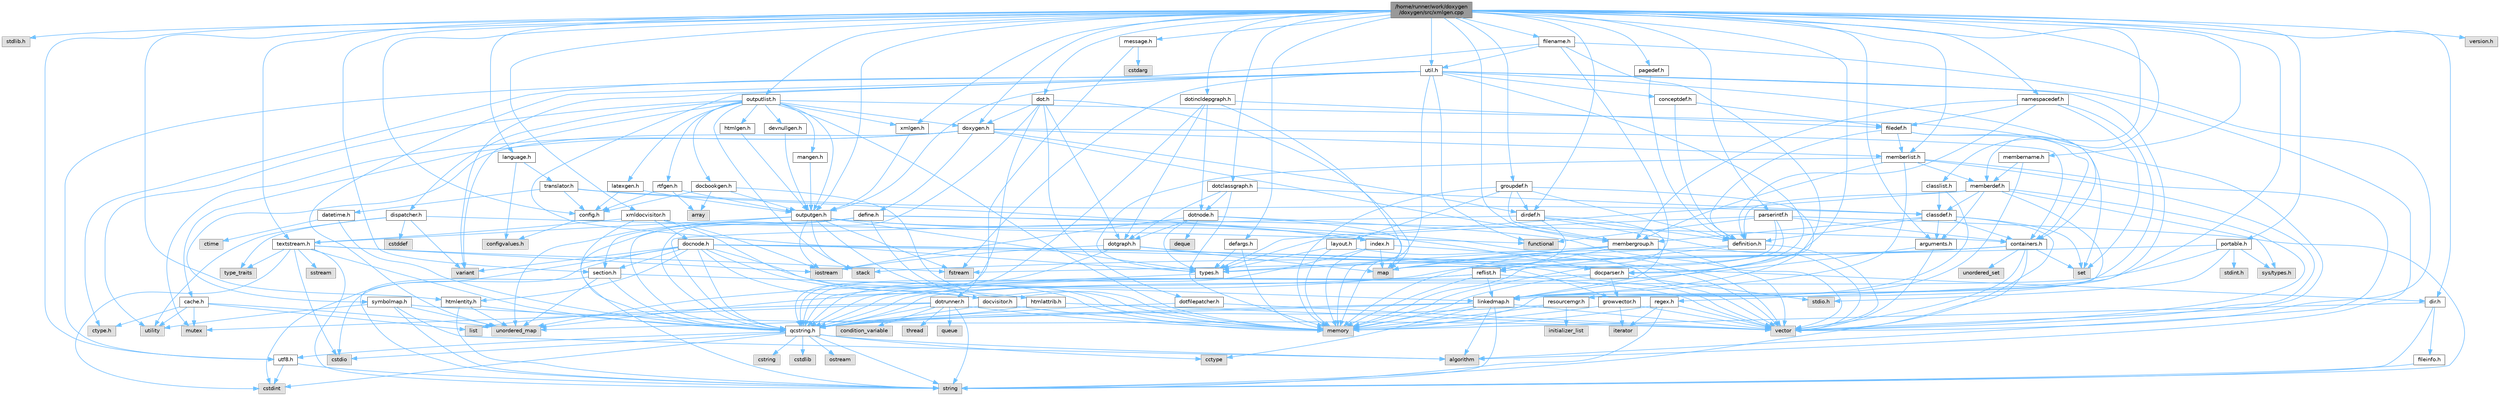 digraph "/home/runner/work/doxygen/doxygen/src/xmlgen.cpp"
{
 // INTERACTIVE_SVG=YES
 // LATEX_PDF_SIZE
  bgcolor="transparent";
  edge [fontname=Helvetica,fontsize=10,labelfontname=Helvetica,labelfontsize=10];
  node [fontname=Helvetica,fontsize=10,shape=box,height=0.2,width=0.4];
  Node1 [id="Node000001",label="/home/runner/work/doxygen\l/doxygen/src/xmlgen.cpp",height=0.2,width=0.4,color="gray40", fillcolor="grey60", style="filled", fontcolor="black",tooltip=" "];
  Node1 -> Node2 [id="edge1_Node000001_Node000002",color="steelblue1",style="solid",tooltip=" "];
  Node2 [id="Node000002",label="stdlib.h",height=0.2,width=0.4,color="grey60", fillcolor="#E0E0E0", style="filled",tooltip=" "];
  Node1 -> Node3 [id="edge2_Node000001_Node000003",color="steelblue1",style="solid",tooltip=" "];
  Node3 [id="Node000003",label="textstream.h",height=0.2,width=0.4,color="grey40", fillcolor="white", style="filled",URL="$d4/d7d/textstream_8h.html",tooltip=" "];
  Node3 -> Node4 [id="edge3_Node000003_Node000004",color="steelblue1",style="solid",tooltip=" "];
  Node4 [id="Node000004",label="string",height=0.2,width=0.4,color="grey60", fillcolor="#E0E0E0", style="filled",tooltip=" "];
  Node3 -> Node5 [id="edge4_Node000003_Node000005",color="steelblue1",style="solid",tooltip=" "];
  Node5 [id="Node000005",label="iostream",height=0.2,width=0.4,color="grey60", fillcolor="#E0E0E0", style="filled",tooltip=" "];
  Node3 -> Node6 [id="edge5_Node000003_Node000006",color="steelblue1",style="solid",tooltip=" "];
  Node6 [id="Node000006",label="sstream",height=0.2,width=0.4,color="grey60", fillcolor="#E0E0E0", style="filled",tooltip=" "];
  Node3 -> Node7 [id="edge6_Node000003_Node000007",color="steelblue1",style="solid",tooltip=" "];
  Node7 [id="Node000007",label="cstdint",height=0.2,width=0.4,color="grey60", fillcolor="#E0E0E0", style="filled",tooltip=" "];
  Node3 -> Node8 [id="edge7_Node000003_Node000008",color="steelblue1",style="solid",tooltip=" "];
  Node8 [id="Node000008",label="cstdio",height=0.2,width=0.4,color="grey60", fillcolor="#E0E0E0", style="filled",tooltip=" "];
  Node3 -> Node9 [id="edge8_Node000003_Node000009",color="steelblue1",style="solid",tooltip=" "];
  Node9 [id="Node000009",label="fstream",height=0.2,width=0.4,color="grey60", fillcolor="#E0E0E0", style="filled",tooltip=" "];
  Node3 -> Node10 [id="edge9_Node000003_Node000010",color="steelblue1",style="solid",tooltip=" "];
  Node10 [id="Node000010",label="type_traits",height=0.2,width=0.4,color="grey60", fillcolor="#E0E0E0", style="filled",tooltip=" "];
  Node3 -> Node11 [id="edge10_Node000003_Node000011",color="steelblue1",style="solid",tooltip=" "];
  Node11 [id="Node000011",label="qcstring.h",height=0.2,width=0.4,color="grey40", fillcolor="white", style="filled",URL="$d7/d5c/qcstring_8h.html",tooltip=" "];
  Node11 -> Node4 [id="edge11_Node000011_Node000004",color="steelblue1",style="solid",tooltip=" "];
  Node11 -> Node12 [id="edge12_Node000011_Node000012",color="steelblue1",style="solid",tooltip=" "];
  Node12 [id="Node000012",label="algorithm",height=0.2,width=0.4,color="grey60", fillcolor="#E0E0E0", style="filled",tooltip=" "];
  Node11 -> Node13 [id="edge13_Node000011_Node000013",color="steelblue1",style="solid",tooltip=" "];
  Node13 [id="Node000013",label="cctype",height=0.2,width=0.4,color="grey60", fillcolor="#E0E0E0", style="filled",tooltip=" "];
  Node11 -> Node14 [id="edge14_Node000011_Node000014",color="steelblue1",style="solid",tooltip=" "];
  Node14 [id="Node000014",label="cstring",height=0.2,width=0.4,color="grey60", fillcolor="#E0E0E0", style="filled",tooltip=" "];
  Node11 -> Node8 [id="edge15_Node000011_Node000008",color="steelblue1",style="solid",tooltip=" "];
  Node11 -> Node15 [id="edge16_Node000011_Node000015",color="steelblue1",style="solid",tooltip=" "];
  Node15 [id="Node000015",label="cstdlib",height=0.2,width=0.4,color="grey60", fillcolor="#E0E0E0", style="filled",tooltip=" "];
  Node11 -> Node7 [id="edge17_Node000011_Node000007",color="steelblue1",style="solid",tooltip=" "];
  Node11 -> Node16 [id="edge18_Node000011_Node000016",color="steelblue1",style="solid",tooltip=" "];
  Node16 [id="Node000016",label="ostream",height=0.2,width=0.4,color="grey60", fillcolor="#E0E0E0", style="filled",tooltip=" "];
  Node11 -> Node17 [id="edge19_Node000011_Node000017",color="steelblue1",style="solid",tooltip=" "];
  Node17 [id="Node000017",label="utf8.h",height=0.2,width=0.4,color="grey40", fillcolor="white", style="filled",URL="$db/d7c/utf8_8h.html",tooltip="Various UTF8 related helper functions."];
  Node17 -> Node7 [id="edge20_Node000017_Node000007",color="steelblue1",style="solid",tooltip=" "];
  Node17 -> Node4 [id="edge21_Node000017_Node000004",color="steelblue1",style="solid",tooltip=" "];
  Node1 -> Node18 [id="edge22_Node000001_Node000018",color="steelblue1",style="solid",tooltip=" "];
  Node18 [id="Node000018",label="xmlgen.h",height=0.2,width=0.4,color="grey40", fillcolor="white", style="filled",URL="$d9/d67/xmlgen_8h.html",tooltip=" "];
  Node18 -> Node19 [id="edge23_Node000018_Node000019",color="steelblue1",style="solid",tooltip=" "];
  Node19 [id="Node000019",label="outputgen.h",height=0.2,width=0.4,color="grey40", fillcolor="white", style="filled",URL="$df/d06/outputgen_8h.html",tooltip=" "];
  Node19 -> Node20 [id="edge24_Node000019_Node000020",color="steelblue1",style="solid",tooltip=" "];
  Node20 [id="Node000020",label="memory",height=0.2,width=0.4,color="grey60", fillcolor="#E0E0E0", style="filled",tooltip=" "];
  Node19 -> Node21 [id="edge25_Node000019_Node000021",color="steelblue1",style="solid",tooltip=" "];
  Node21 [id="Node000021",label="stack",height=0.2,width=0.4,color="grey60", fillcolor="#E0E0E0", style="filled",tooltip=" "];
  Node19 -> Node5 [id="edge26_Node000019_Node000005",color="steelblue1",style="solid",tooltip=" "];
  Node19 -> Node9 [id="edge27_Node000019_Node000009",color="steelblue1",style="solid",tooltip=" "];
  Node19 -> Node22 [id="edge28_Node000019_Node000022",color="steelblue1",style="solid",tooltip=" "];
  Node22 [id="Node000022",label="types.h",height=0.2,width=0.4,color="grey40", fillcolor="white", style="filled",URL="$d9/d49/types_8h.html",tooltip="This file contains a number of basic enums and types."];
  Node22 -> Node11 [id="edge29_Node000022_Node000011",color="steelblue1",style="solid",tooltip=" "];
  Node19 -> Node23 [id="edge30_Node000019_Node000023",color="steelblue1",style="solid",tooltip=" "];
  Node23 [id="Node000023",label="index.h",height=0.2,width=0.4,color="grey40", fillcolor="white", style="filled",URL="$d1/db5/index_8h.html",tooltip=" "];
  Node23 -> Node20 [id="edge31_Node000023_Node000020",color="steelblue1",style="solid",tooltip=" "];
  Node23 -> Node24 [id="edge32_Node000023_Node000024",color="steelblue1",style="solid",tooltip=" "];
  Node24 [id="Node000024",label="vector",height=0.2,width=0.4,color="grey60", fillcolor="#E0E0E0", style="filled",tooltip=" "];
  Node23 -> Node25 [id="edge33_Node000023_Node000025",color="steelblue1",style="solid",tooltip=" "];
  Node25 [id="Node000025",label="map",height=0.2,width=0.4,color="grey60", fillcolor="#E0E0E0", style="filled",tooltip=" "];
  Node23 -> Node11 [id="edge34_Node000023_Node000011",color="steelblue1",style="solid",tooltip=" "];
  Node19 -> Node26 [id="edge35_Node000019_Node000026",color="steelblue1",style="solid",tooltip=" "];
  Node26 [id="Node000026",label="section.h",height=0.2,width=0.4,color="grey40", fillcolor="white", style="filled",URL="$d1/d2a/section_8h.html",tooltip=" "];
  Node26 -> Node4 [id="edge36_Node000026_Node000004",color="steelblue1",style="solid",tooltip=" "];
  Node26 -> Node27 [id="edge37_Node000026_Node000027",color="steelblue1",style="solid",tooltip=" "];
  Node27 [id="Node000027",label="unordered_map",height=0.2,width=0.4,color="grey60", fillcolor="#E0E0E0", style="filled",tooltip=" "];
  Node26 -> Node11 [id="edge38_Node000026_Node000011",color="steelblue1",style="solid",tooltip=" "];
  Node26 -> Node28 [id="edge39_Node000026_Node000028",color="steelblue1",style="solid",tooltip=" "];
  Node28 [id="Node000028",label="linkedmap.h",height=0.2,width=0.4,color="grey40", fillcolor="white", style="filled",URL="$da/de1/linkedmap_8h.html",tooltip=" "];
  Node28 -> Node27 [id="edge40_Node000028_Node000027",color="steelblue1",style="solid",tooltip=" "];
  Node28 -> Node24 [id="edge41_Node000028_Node000024",color="steelblue1",style="solid",tooltip=" "];
  Node28 -> Node20 [id="edge42_Node000028_Node000020",color="steelblue1",style="solid",tooltip=" "];
  Node28 -> Node4 [id="edge43_Node000028_Node000004",color="steelblue1",style="solid",tooltip=" "];
  Node28 -> Node12 [id="edge44_Node000028_Node000012",color="steelblue1",style="solid",tooltip=" "];
  Node28 -> Node13 [id="edge45_Node000028_Node000013",color="steelblue1",style="solid",tooltip=" "];
  Node28 -> Node11 [id="edge46_Node000028_Node000011",color="steelblue1",style="solid",tooltip=" "];
  Node19 -> Node3 [id="edge47_Node000019_Node000003",color="steelblue1",style="solid",tooltip=" "];
  Node19 -> Node29 [id="edge48_Node000019_Node000029",color="steelblue1",style="solid",tooltip=" "];
  Node29 [id="Node000029",label="docparser.h",height=0.2,width=0.4,color="grey40", fillcolor="white", style="filled",URL="$de/d9c/docparser_8h.html",tooltip=" "];
  Node29 -> Node30 [id="edge49_Node000029_Node000030",color="steelblue1",style="solid",tooltip=" "];
  Node30 [id="Node000030",label="stdio.h",height=0.2,width=0.4,color="grey60", fillcolor="#E0E0E0", style="filled",tooltip=" "];
  Node29 -> Node20 [id="edge50_Node000029_Node000020",color="steelblue1",style="solid",tooltip=" "];
  Node29 -> Node11 [id="edge51_Node000029_Node000011",color="steelblue1",style="solid",tooltip=" "];
  Node29 -> Node31 [id="edge52_Node000029_Node000031",color="steelblue1",style="solid",tooltip=" "];
  Node31 [id="Node000031",label="growvector.h",height=0.2,width=0.4,color="grey40", fillcolor="white", style="filled",URL="$d7/d50/growvector_8h.html",tooltip=" "];
  Node31 -> Node24 [id="edge53_Node000031_Node000024",color="steelblue1",style="solid",tooltip=" "];
  Node31 -> Node20 [id="edge54_Node000031_Node000020",color="steelblue1",style="solid",tooltip=" "];
  Node31 -> Node32 [id="edge55_Node000031_Node000032",color="steelblue1",style="solid",tooltip=" "];
  Node32 [id="Node000032",label="iterator",height=0.2,width=0.4,color="grey60", fillcolor="#E0E0E0", style="filled",tooltip=" "];
  Node1 -> Node33 [id="edge56_Node000001_Node000033",color="steelblue1",style="solid",tooltip=" "];
  Node33 [id="Node000033",label="doxygen.h",height=0.2,width=0.4,color="grey40", fillcolor="white", style="filled",URL="$d1/da1/doxygen_8h.html",tooltip=" "];
  Node33 -> Node34 [id="edge57_Node000033_Node000034",color="steelblue1",style="solid",tooltip=" "];
  Node34 [id="Node000034",label="mutex",height=0.2,width=0.4,color="grey60", fillcolor="#E0E0E0", style="filled",tooltip=" "];
  Node33 -> Node35 [id="edge58_Node000033_Node000035",color="steelblue1",style="solid",tooltip=" "];
  Node35 [id="Node000035",label="containers.h",height=0.2,width=0.4,color="grey40", fillcolor="white", style="filled",URL="$d5/d75/containers_8h.html",tooltip=" "];
  Node35 -> Node24 [id="edge59_Node000035_Node000024",color="steelblue1",style="solid",tooltip=" "];
  Node35 -> Node4 [id="edge60_Node000035_Node000004",color="steelblue1",style="solid",tooltip=" "];
  Node35 -> Node36 [id="edge61_Node000035_Node000036",color="steelblue1",style="solid",tooltip=" "];
  Node36 [id="Node000036",label="set",height=0.2,width=0.4,color="grey60", fillcolor="#E0E0E0", style="filled",tooltip=" "];
  Node35 -> Node25 [id="edge62_Node000035_Node000025",color="steelblue1",style="solid",tooltip=" "];
  Node35 -> Node37 [id="edge63_Node000035_Node000037",color="steelblue1",style="solid",tooltip=" "];
  Node37 [id="Node000037",label="unordered_set",height=0.2,width=0.4,color="grey60", fillcolor="#E0E0E0", style="filled",tooltip=" "];
  Node35 -> Node27 [id="edge64_Node000035_Node000027",color="steelblue1",style="solid",tooltip=" "];
  Node35 -> Node21 [id="edge65_Node000035_Node000021",color="steelblue1",style="solid",tooltip=" "];
  Node33 -> Node38 [id="edge66_Node000033_Node000038",color="steelblue1",style="solid",tooltip=" "];
  Node38 [id="Node000038",label="membergroup.h",height=0.2,width=0.4,color="grey40", fillcolor="white", style="filled",URL="$d9/d11/membergroup_8h.html",tooltip=" "];
  Node38 -> Node24 [id="edge67_Node000038_Node000024",color="steelblue1",style="solid",tooltip=" "];
  Node38 -> Node25 [id="edge68_Node000038_Node000025",color="steelblue1",style="solid",tooltip=" "];
  Node38 -> Node20 [id="edge69_Node000038_Node000020",color="steelblue1",style="solid",tooltip=" "];
  Node38 -> Node22 [id="edge70_Node000038_Node000022",color="steelblue1",style="solid",tooltip=" "];
  Node38 -> Node39 [id="edge71_Node000038_Node000039",color="steelblue1",style="solid",tooltip=" "];
  Node39 [id="Node000039",label="reflist.h",height=0.2,width=0.4,color="grey40", fillcolor="white", style="filled",URL="$d1/d02/reflist_8h.html",tooltip=" "];
  Node39 -> Node24 [id="edge72_Node000039_Node000024",color="steelblue1",style="solid",tooltip=" "];
  Node39 -> Node27 [id="edge73_Node000039_Node000027",color="steelblue1",style="solid",tooltip=" "];
  Node39 -> Node20 [id="edge74_Node000039_Node000020",color="steelblue1",style="solid",tooltip=" "];
  Node39 -> Node11 [id="edge75_Node000039_Node000011",color="steelblue1",style="solid",tooltip=" "];
  Node39 -> Node28 [id="edge76_Node000039_Node000028",color="steelblue1",style="solid",tooltip=" "];
  Node33 -> Node40 [id="edge77_Node000033_Node000040",color="steelblue1",style="solid",tooltip=" "];
  Node40 [id="Node000040",label="dirdef.h",height=0.2,width=0.4,color="grey40", fillcolor="white", style="filled",URL="$d6/d15/dirdef_8h.html",tooltip=" "];
  Node40 -> Node24 [id="edge78_Node000040_Node000024",color="steelblue1",style="solid",tooltip=" "];
  Node40 -> Node25 [id="edge79_Node000040_Node000025",color="steelblue1",style="solid",tooltip=" "];
  Node40 -> Node11 [id="edge80_Node000040_Node000011",color="steelblue1",style="solid",tooltip=" "];
  Node40 -> Node28 [id="edge81_Node000040_Node000028",color="steelblue1",style="solid",tooltip=" "];
  Node40 -> Node41 [id="edge82_Node000040_Node000041",color="steelblue1",style="solid",tooltip=" "];
  Node41 [id="Node000041",label="definition.h",height=0.2,width=0.4,color="grey40", fillcolor="white", style="filled",URL="$df/da1/definition_8h.html",tooltip=" "];
  Node41 -> Node24 [id="edge83_Node000041_Node000024",color="steelblue1",style="solid",tooltip=" "];
  Node41 -> Node22 [id="edge84_Node000041_Node000022",color="steelblue1",style="solid",tooltip=" "];
  Node41 -> Node39 [id="edge85_Node000041_Node000039",color="steelblue1",style="solid",tooltip=" "];
  Node33 -> Node42 [id="edge86_Node000033_Node000042",color="steelblue1",style="solid",tooltip=" "];
  Node42 [id="Node000042",label="memberlist.h",height=0.2,width=0.4,color="grey40", fillcolor="white", style="filled",URL="$dd/d78/memberlist_8h.html",tooltip=" "];
  Node42 -> Node24 [id="edge87_Node000042_Node000024",color="steelblue1",style="solid",tooltip=" "];
  Node42 -> Node12 [id="edge88_Node000042_Node000012",color="steelblue1",style="solid",tooltip=" "];
  Node42 -> Node43 [id="edge89_Node000042_Node000043",color="steelblue1",style="solid",tooltip=" "];
  Node43 [id="Node000043",label="memberdef.h",height=0.2,width=0.4,color="grey40", fillcolor="white", style="filled",URL="$d4/d46/memberdef_8h.html",tooltip=" "];
  Node43 -> Node24 [id="edge90_Node000043_Node000024",color="steelblue1",style="solid",tooltip=" "];
  Node43 -> Node20 [id="edge91_Node000043_Node000020",color="steelblue1",style="solid",tooltip=" "];
  Node43 -> Node44 [id="edge92_Node000043_Node000044",color="steelblue1",style="solid",tooltip=" "];
  Node44 [id="Node000044",label="sys/types.h",height=0.2,width=0.4,color="grey60", fillcolor="#E0E0E0", style="filled",tooltip=" "];
  Node43 -> Node22 [id="edge93_Node000043_Node000022",color="steelblue1",style="solid",tooltip=" "];
  Node43 -> Node41 [id="edge94_Node000043_Node000041",color="steelblue1",style="solid",tooltip=" "];
  Node43 -> Node45 [id="edge95_Node000043_Node000045",color="steelblue1",style="solid",tooltip=" "];
  Node45 [id="Node000045",label="arguments.h",height=0.2,width=0.4,color="grey40", fillcolor="white", style="filled",URL="$df/d9b/arguments_8h.html",tooltip=" "];
  Node45 -> Node24 [id="edge96_Node000045_Node000024",color="steelblue1",style="solid",tooltip=" "];
  Node45 -> Node11 [id="edge97_Node000045_Node000011",color="steelblue1",style="solid",tooltip=" "];
  Node43 -> Node46 [id="edge98_Node000043_Node000046",color="steelblue1",style="solid",tooltip=" "];
  Node46 [id="Node000046",label="classdef.h",height=0.2,width=0.4,color="grey40", fillcolor="white", style="filled",URL="$d1/da6/classdef_8h.html",tooltip=" "];
  Node46 -> Node24 [id="edge99_Node000046_Node000024",color="steelblue1",style="solid",tooltip=" "];
  Node46 -> Node36 [id="edge100_Node000046_Node000036",color="steelblue1",style="solid",tooltip=" "];
  Node46 -> Node35 [id="edge101_Node000046_Node000035",color="steelblue1",style="solid",tooltip=" "];
  Node46 -> Node41 [id="edge102_Node000046_Node000041",color="steelblue1",style="solid",tooltip=" "];
  Node46 -> Node45 [id="edge103_Node000046_Node000045",color="steelblue1",style="solid",tooltip=" "];
  Node46 -> Node38 [id="edge104_Node000046_Node000038",color="steelblue1",style="solid",tooltip=" "];
  Node42 -> Node28 [id="edge105_Node000042_Node000028",color="steelblue1",style="solid",tooltip=" "];
  Node42 -> Node22 [id="edge106_Node000042_Node000022",color="steelblue1",style="solid",tooltip=" "];
  Node42 -> Node38 [id="edge107_Node000042_Node000038",color="steelblue1",style="solid",tooltip=" "];
  Node33 -> Node47 [id="edge108_Node000033_Node000047",color="steelblue1",style="solid",tooltip=" "];
  Node47 [id="Node000047",label="define.h",height=0.2,width=0.4,color="grey40", fillcolor="white", style="filled",URL="$df/d67/define_8h.html",tooltip=" "];
  Node47 -> Node24 [id="edge109_Node000047_Node000024",color="steelblue1",style="solid",tooltip=" "];
  Node47 -> Node20 [id="edge110_Node000047_Node000020",color="steelblue1",style="solid",tooltip=" "];
  Node47 -> Node4 [id="edge111_Node000047_Node000004",color="steelblue1",style="solid",tooltip=" "];
  Node47 -> Node27 [id="edge112_Node000047_Node000027",color="steelblue1",style="solid",tooltip=" "];
  Node47 -> Node11 [id="edge113_Node000047_Node000011",color="steelblue1",style="solid",tooltip=" "];
  Node47 -> Node35 [id="edge114_Node000047_Node000035",color="steelblue1",style="solid",tooltip=" "];
  Node33 -> Node48 [id="edge115_Node000033_Node000048",color="steelblue1",style="solid",tooltip=" "];
  Node48 [id="Node000048",label="cache.h",height=0.2,width=0.4,color="grey40", fillcolor="white", style="filled",URL="$d3/d26/cache_8h.html",tooltip=" "];
  Node48 -> Node49 [id="edge116_Node000048_Node000049",color="steelblue1",style="solid",tooltip=" "];
  Node49 [id="Node000049",label="list",height=0.2,width=0.4,color="grey60", fillcolor="#E0E0E0", style="filled",tooltip=" "];
  Node48 -> Node27 [id="edge117_Node000048_Node000027",color="steelblue1",style="solid",tooltip=" "];
  Node48 -> Node34 [id="edge118_Node000048_Node000034",color="steelblue1",style="solid",tooltip=" "];
  Node48 -> Node50 [id="edge119_Node000048_Node000050",color="steelblue1",style="solid",tooltip=" "];
  Node50 [id="Node000050",label="utility",height=0.2,width=0.4,color="grey60", fillcolor="#E0E0E0", style="filled",tooltip=" "];
  Node48 -> Node51 [id="edge120_Node000048_Node000051",color="steelblue1",style="solid",tooltip=" "];
  Node51 [id="Node000051",label="ctype.h",height=0.2,width=0.4,color="grey60", fillcolor="#E0E0E0", style="filled",tooltip=" "];
  Node33 -> Node52 [id="edge121_Node000033_Node000052",color="steelblue1",style="solid",tooltip=" "];
  Node52 [id="Node000052",label="symbolmap.h",height=0.2,width=0.4,color="grey40", fillcolor="white", style="filled",URL="$d7/ddd/symbolmap_8h.html",tooltip=" "];
  Node52 -> Node12 [id="edge122_Node000052_Node000012",color="steelblue1",style="solid",tooltip=" "];
  Node52 -> Node27 [id="edge123_Node000052_Node000027",color="steelblue1",style="solid",tooltip=" "];
  Node52 -> Node24 [id="edge124_Node000052_Node000024",color="steelblue1",style="solid",tooltip=" "];
  Node52 -> Node4 [id="edge125_Node000052_Node000004",color="steelblue1",style="solid",tooltip=" "];
  Node52 -> Node50 [id="edge126_Node000052_Node000050",color="steelblue1",style="solid",tooltip=" "];
  Node1 -> Node53 [id="edge127_Node000001_Node000053",color="steelblue1",style="solid",tooltip=" "];
  Node53 [id="Node000053",label="message.h",height=0.2,width=0.4,color="grey40", fillcolor="white", style="filled",URL="$d2/d0d/message_8h.html",tooltip=" "];
  Node53 -> Node54 [id="edge128_Node000053_Node000054",color="steelblue1",style="solid",tooltip=" "];
  Node54 [id="Node000054",label="cstdarg",height=0.2,width=0.4,color="grey60", fillcolor="#E0E0E0", style="filled",tooltip=" "];
  Node53 -> Node11 [id="edge129_Node000053_Node000011",color="steelblue1",style="solid",tooltip=" "];
  Node1 -> Node55 [id="edge130_Node000001_Node000055",color="steelblue1",style="solid",tooltip=" "];
  Node55 [id="Node000055",label="config.h",height=0.2,width=0.4,color="grey40", fillcolor="white", style="filled",URL="$db/d16/config_8h.html",tooltip=" "];
  Node55 -> Node56 [id="edge131_Node000055_Node000056",color="steelblue1",style="solid",tooltip=" "];
  Node56 [id="Node000056",label="configvalues.h",height=0.2,width=0.4,color="grey60", fillcolor="#E0E0E0", style="filled",tooltip=" "];
  Node1 -> Node57 [id="edge132_Node000001_Node000057",color="steelblue1",style="solid",tooltip=" "];
  Node57 [id="Node000057",label="classlist.h",height=0.2,width=0.4,color="grey40", fillcolor="white", style="filled",URL="$d2/df8/classlist_8h.html",tooltip=" "];
  Node57 -> Node28 [id="edge133_Node000057_Node000028",color="steelblue1",style="solid",tooltip=" "];
  Node57 -> Node46 [id="edge134_Node000057_Node000046",color="steelblue1",style="solid",tooltip=" "];
  Node1 -> Node58 [id="edge135_Node000001_Node000058",color="steelblue1",style="solid",tooltip=" "];
  Node58 [id="Node000058",label="util.h",height=0.2,width=0.4,color="grey40", fillcolor="white", style="filled",URL="$d8/d3c/util_8h.html",tooltip="A bunch of utility functions."];
  Node58 -> Node20 [id="edge136_Node000058_Node000020",color="steelblue1",style="solid",tooltip=" "];
  Node58 -> Node27 [id="edge137_Node000058_Node000027",color="steelblue1",style="solid",tooltip=" "];
  Node58 -> Node12 [id="edge138_Node000058_Node000012",color="steelblue1",style="solid",tooltip=" "];
  Node58 -> Node59 [id="edge139_Node000058_Node000059",color="steelblue1",style="solid",tooltip=" "];
  Node59 [id="Node000059",label="functional",height=0.2,width=0.4,color="grey60", fillcolor="#E0E0E0", style="filled",tooltip=" "];
  Node58 -> Node9 [id="edge140_Node000058_Node000009",color="steelblue1",style="solid",tooltip=" "];
  Node58 -> Node60 [id="edge141_Node000058_Node000060",color="steelblue1",style="solid",tooltip=" "];
  Node60 [id="Node000060",label="variant",height=0.2,width=0.4,color="grey60", fillcolor="#E0E0E0", style="filled",tooltip=" "];
  Node58 -> Node51 [id="edge142_Node000058_Node000051",color="steelblue1",style="solid",tooltip=" "];
  Node58 -> Node22 [id="edge143_Node000058_Node000022",color="steelblue1",style="solid",tooltip=" "];
  Node58 -> Node29 [id="edge144_Node000058_Node000029",color="steelblue1",style="solid",tooltip=" "];
  Node58 -> Node35 [id="edge145_Node000058_Node000035",color="steelblue1",style="solid",tooltip=" "];
  Node58 -> Node19 [id="edge146_Node000058_Node000019",color="steelblue1",style="solid",tooltip=" "];
  Node58 -> Node61 [id="edge147_Node000058_Node000061",color="steelblue1",style="solid",tooltip=" "];
  Node61 [id="Node000061",label="regex.h",height=0.2,width=0.4,color="grey40", fillcolor="white", style="filled",URL="$d1/d21/regex_8h.html",tooltip=" "];
  Node61 -> Node20 [id="edge148_Node000061_Node000020",color="steelblue1",style="solid",tooltip=" "];
  Node61 -> Node4 [id="edge149_Node000061_Node000004",color="steelblue1",style="solid",tooltip=" "];
  Node61 -> Node24 [id="edge150_Node000061_Node000024",color="steelblue1",style="solid",tooltip=" "];
  Node61 -> Node32 [id="edge151_Node000061_Node000032",color="steelblue1",style="solid",tooltip=" "];
  Node58 -> Node62 [id="edge152_Node000058_Node000062",color="steelblue1",style="solid",tooltip=" "];
  Node62 [id="Node000062",label="conceptdef.h",height=0.2,width=0.4,color="grey40", fillcolor="white", style="filled",URL="$da/df1/conceptdef_8h.html",tooltip=" "];
  Node62 -> Node41 [id="edge153_Node000062_Node000041",color="steelblue1",style="solid",tooltip=" "];
  Node62 -> Node63 [id="edge154_Node000062_Node000063",color="steelblue1",style="solid",tooltip=" "];
  Node63 [id="Node000063",label="filedef.h",height=0.2,width=0.4,color="grey40", fillcolor="white", style="filled",URL="$d4/d3a/filedef_8h.html",tooltip=" "];
  Node63 -> Node36 [id="edge155_Node000063_Node000036",color="steelblue1",style="solid",tooltip=" "];
  Node63 -> Node41 [id="edge156_Node000063_Node000041",color="steelblue1",style="solid",tooltip=" "];
  Node63 -> Node42 [id="edge157_Node000063_Node000042",color="steelblue1",style="solid",tooltip=" "];
  Node63 -> Node35 [id="edge158_Node000063_Node000035",color="steelblue1",style="solid",tooltip=" "];
  Node1 -> Node64 [id="edge159_Node000001_Node000064",color="steelblue1",style="solid",tooltip=" "];
  Node64 [id="Node000064",label="defargs.h",height=0.2,width=0.4,color="grey40", fillcolor="white", style="filled",URL="$d8/d65/defargs_8h.html",tooltip=" "];
  Node64 -> Node22 [id="edge160_Node000064_Node000022",color="steelblue1",style="solid",tooltip=" "];
  Node64 -> Node20 [id="edge161_Node000064_Node000020",color="steelblue1",style="solid",tooltip=" "];
  Node1 -> Node19 [id="edge162_Node000001_Node000019",color="steelblue1",style="solid",tooltip=" "];
  Node1 -> Node65 [id="edge163_Node000001_Node000065",color="steelblue1",style="solid",tooltip=" "];
  Node65 [id="Node000065",label="outputlist.h",height=0.2,width=0.4,color="grey40", fillcolor="white", style="filled",URL="$d2/db9/outputlist_8h.html",tooltip=" "];
  Node65 -> Node50 [id="edge164_Node000065_Node000050",color="steelblue1",style="solid",tooltip=" "];
  Node65 -> Node24 [id="edge165_Node000065_Node000024",color="steelblue1",style="solid",tooltip=" "];
  Node65 -> Node20 [id="edge166_Node000065_Node000020",color="steelblue1",style="solid",tooltip=" "];
  Node65 -> Node60 [id="edge167_Node000065_Node000060",color="steelblue1",style="solid",tooltip=" "];
  Node65 -> Node21 [id="edge168_Node000065_Node000021",color="steelblue1",style="solid",tooltip=" "];
  Node65 -> Node19 [id="edge169_Node000065_Node000019",color="steelblue1",style="solid",tooltip=" "];
  Node65 -> Node33 [id="edge170_Node000065_Node000033",color="steelblue1",style="solid",tooltip=" "];
  Node65 -> Node66 [id="edge171_Node000065_Node000066",color="steelblue1",style="solid",tooltip=" "];
  Node66 [id="Node000066",label="dispatcher.h",height=0.2,width=0.4,color="grey40", fillcolor="white", style="filled",URL="$da/d73/dispatcher_8h.html",tooltip=" "];
  Node66 -> Node67 [id="edge172_Node000066_Node000067",color="steelblue1",style="solid",tooltip=" "];
  Node67 [id="Node000067",label="cstddef",height=0.2,width=0.4,color="grey60", fillcolor="#E0E0E0", style="filled",tooltip=" "];
  Node66 -> Node50 [id="edge173_Node000066_Node000050",color="steelblue1",style="solid",tooltip=" "];
  Node66 -> Node59 [id="edge174_Node000066_Node000059",color="steelblue1",style="solid",tooltip=" "];
  Node66 -> Node60 [id="edge175_Node000066_Node000060",color="steelblue1",style="solid",tooltip=" "];
  Node66 -> Node10 [id="edge176_Node000066_Node000010",color="steelblue1",style="solid",tooltip=" "];
  Node65 -> Node68 [id="edge177_Node000065_Node000068",color="steelblue1",style="solid",tooltip=" "];
  Node68 [id="Node000068",label="htmlgen.h",height=0.2,width=0.4,color="grey40", fillcolor="white", style="filled",URL="$d8/d56/htmlgen_8h.html",tooltip=" "];
  Node68 -> Node19 [id="edge178_Node000068_Node000019",color="steelblue1",style="solid",tooltip=" "];
  Node65 -> Node69 [id="edge179_Node000065_Node000069",color="steelblue1",style="solid",tooltip=" "];
  Node69 [id="Node000069",label="latexgen.h",height=0.2,width=0.4,color="grey40", fillcolor="white", style="filled",URL="$d6/d9c/latexgen_8h.html",tooltip=" "];
  Node69 -> Node55 [id="edge180_Node000069_Node000055",color="steelblue1",style="solid",tooltip=" "];
  Node69 -> Node19 [id="edge181_Node000069_Node000019",color="steelblue1",style="solid",tooltip=" "];
  Node65 -> Node70 [id="edge182_Node000065_Node000070",color="steelblue1",style="solid",tooltip=" "];
  Node70 [id="Node000070",label="rtfgen.h",height=0.2,width=0.4,color="grey40", fillcolor="white", style="filled",URL="$d4/daa/rtfgen_8h.html",tooltip=" "];
  Node70 -> Node71 [id="edge183_Node000070_Node000071",color="steelblue1",style="solid",tooltip=" "];
  Node71 [id="Node000071",label="array",height=0.2,width=0.4,color="grey60", fillcolor="#E0E0E0", style="filled",tooltip=" "];
  Node70 -> Node55 [id="edge184_Node000070_Node000055",color="steelblue1",style="solid",tooltip=" "];
  Node70 -> Node19 [id="edge185_Node000070_Node000019",color="steelblue1",style="solid",tooltip=" "];
  Node65 -> Node72 [id="edge186_Node000065_Node000072",color="steelblue1",style="solid",tooltip=" "];
  Node72 [id="Node000072",label="mangen.h",height=0.2,width=0.4,color="grey40", fillcolor="white", style="filled",URL="$da/dc0/mangen_8h.html",tooltip=" "];
  Node72 -> Node19 [id="edge187_Node000072_Node000019",color="steelblue1",style="solid",tooltip=" "];
  Node65 -> Node73 [id="edge188_Node000065_Node000073",color="steelblue1",style="solid",tooltip=" "];
  Node73 [id="Node000073",label="docbookgen.h",height=0.2,width=0.4,color="grey40", fillcolor="white", style="filled",URL="$de/dea/docbookgen_8h.html",tooltip=" "];
  Node73 -> Node20 [id="edge189_Node000073_Node000020",color="steelblue1",style="solid",tooltip=" "];
  Node73 -> Node71 [id="edge190_Node000073_Node000071",color="steelblue1",style="solid",tooltip=" "];
  Node73 -> Node55 [id="edge191_Node000073_Node000055",color="steelblue1",style="solid",tooltip=" "];
  Node73 -> Node19 [id="edge192_Node000073_Node000019",color="steelblue1",style="solid",tooltip=" "];
  Node65 -> Node18 [id="edge193_Node000065_Node000018",color="steelblue1",style="solid",tooltip=" "];
  Node65 -> Node74 [id="edge194_Node000065_Node000074",color="steelblue1",style="solid",tooltip=" "];
  Node74 [id="Node000074",label="devnullgen.h",height=0.2,width=0.4,color="grey40", fillcolor="white", style="filled",URL="$d8/de5/devnullgen_8h.html",tooltip=" "];
  Node74 -> Node19 [id="edge195_Node000074_Node000019",color="steelblue1",style="solid",tooltip=" "];
  Node1 -> Node75 [id="edge196_Node000001_Node000075",color="steelblue1",style="solid",tooltip=" "];
  Node75 [id="Node000075",label="dot.h",height=0.2,width=0.4,color="grey40", fillcolor="white", style="filled",URL="$d6/d4a/dot_8h.html",tooltip=" "];
  Node75 -> Node25 [id="edge197_Node000075_Node000025",color="steelblue1",style="solid",tooltip=" "];
  Node75 -> Node11 [id="edge198_Node000075_Node000011",color="steelblue1",style="solid",tooltip=" "];
  Node75 -> Node76 [id="edge199_Node000075_Node000076",color="steelblue1",style="solid",tooltip=" "];
  Node76 [id="Node000076",label="dotgraph.h",height=0.2,width=0.4,color="grey40", fillcolor="white", style="filled",URL="$d0/daa/dotgraph_8h.html",tooltip=" "];
  Node76 -> Node5 [id="edge200_Node000076_Node000005",color="steelblue1",style="solid",tooltip=" "];
  Node76 -> Node25 [id="edge201_Node000076_Node000025",color="steelblue1",style="solid",tooltip=" "];
  Node76 -> Node11 [id="edge202_Node000076_Node000011",color="steelblue1",style="solid",tooltip=" "];
  Node76 -> Node77 [id="edge203_Node000076_Node000077",color="steelblue1",style="solid",tooltip=" "];
  Node77 [id="Node000077",label="dir.h",height=0.2,width=0.4,color="grey40", fillcolor="white", style="filled",URL="$df/d9c/dir_8h.html",tooltip=" "];
  Node77 -> Node4 [id="edge204_Node000077_Node000004",color="steelblue1",style="solid",tooltip=" "];
  Node77 -> Node20 [id="edge205_Node000077_Node000020",color="steelblue1",style="solid",tooltip=" "];
  Node77 -> Node78 [id="edge206_Node000077_Node000078",color="steelblue1",style="solid",tooltip=" "];
  Node78 [id="Node000078",label="fileinfo.h",height=0.2,width=0.4,color="grey40", fillcolor="white", style="filled",URL="$df/d45/fileinfo_8h.html",tooltip=" "];
  Node78 -> Node4 [id="edge207_Node000078_Node000004",color="steelblue1",style="solid",tooltip=" "];
  Node75 -> Node79 [id="edge208_Node000075_Node000079",color="steelblue1",style="solid",tooltip=" "];
  Node79 [id="Node000079",label="dotfilepatcher.h",height=0.2,width=0.4,color="grey40", fillcolor="white", style="filled",URL="$d3/d38/dotfilepatcher_8h.html",tooltip=" "];
  Node79 -> Node24 [id="edge209_Node000079_Node000024",color="steelblue1",style="solid",tooltip=" "];
  Node79 -> Node11 [id="edge210_Node000079_Node000011",color="steelblue1",style="solid",tooltip=" "];
  Node75 -> Node80 [id="edge211_Node000075_Node000080",color="steelblue1",style="solid",tooltip=" "];
  Node80 [id="Node000080",label="dotrunner.h",height=0.2,width=0.4,color="grey40", fillcolor="white", style="filled",URL="$d2/dd1/dotrunner_8h.html",tooltip=" "];
  Node80 -> Node4 [id="edge212_Node000080_Node000004",color="steelblue1",style="solid",tooltip=" "];
  Node80 -> Node81 [id="edge213_Node000080_Node000081",color="steelblue1",style="solid",tooltip=" "];
  Node81 [id="Node000081",label="thread",height=0.2,width=0.4,color="grey60", fillcolor="#E0E0E0", style="filled",tooltip=" "];
  Node80 -> Node49 [id="edge214_Node000080_Node000049",color="steelblue1",style="solid",tooltip=" "];
  Node80 -> Node82 [id="edge215_Node000080_Node000082",color="steelblue1",style="solid",tooltip=" "];
  Node82 [id="Node000082",label="queue",height=0.2,width=0.4,color="grey60", fillcolor="#E0E0E0", style="filled",tooltip=" "];
  Node80 -> Node34 [id="edge216_Node000080_Node000034",color="steelblue1",style="solid",tooltip=" "];
  Node80 -> Node83 [id="edge217_Node000080_Node000083",color="steelblue1",style="solid",tooltip=" "];
  Node83 [id="Node000083",label="condition_variable",height=0.2,width=0.4,color="grey60", fillcolor="#E0E0E0", style="filled",tooltip=" "];
  Node80 -> Node20 [id="edge218_Node000080_Node000020",color="steelblue1",style="solid",tooltip=" "];
  Node80 -> Node11 [id="edge219_Node000080_Node000011",color="steelblue1",style="solid",tooltip=" "];
  Node75 -> Node33 [id="edge220_Node000075_Node000033",color="steelblue1",style="solid",tooltip=" "];
  Node1 -> Node84 [id="edge221_Node000001_Node000084",color="steelblue1",style="solid",tooltip=" "];
  Node84 [id="Node000084",label="dotclassgraph.h",height=0.2,width=0.4,color="grey40", fillcolor="white", style="filled",URL="$d5/d04/dotclassgraph_8h.html",tooltip=" "];
  Node84 -> Node20 [id="edge222_Node000084_Node000020",color="steelblue1",style="solid",tooltip=" "];
  Node84 -> Node46 [id="edge223_Node000084_Node000046",color="steelblue1",style="solid",tooltip=" "];
  Node84 -> Node85 [id="edge224_Node000084_Node000085",color="steelblue1",style="solid",tooltip=" "];
  Node85 [id="Node000085",label="dotnode.h",height=0.2,width=0.4,color="grey40", fillcolor="white", style="filled",URL="$d8/d3b/dotnode_8h.html",tooltip=" "];
  Node85 -> Node24 [id="edge225_Node000085_Node000024",color="steelblue1",style="solid",tooltip=" "];
  Node85 -> Node25 [id="edge226_Node000085_Node000025",color="steelblue1",style="solid",tooltip=" "];
  Node85 -> Node86 [id="edge227_Node000085_Node000086",color="steelblue1",style="solid",tooltip=" "];
  Node86 [id="Node000086",label="deque",height=0.2,width=0.4,color="grey60", fillcolor="#E0E0E0", style="filled",tooltip=" "];
  Node85 -> Node5 [id="edge228_Node000085_Node000005",color="steelblue1",style="solid",tooltip=" "];
  Node85 -> Node22 [id="edge229_Node000085_Node000022",color="steelblue1",style="solid",tooltip=" "];
  Node85 -> Node76 [id="edge230_Node000085_Node000076",color="steelblue1",style="solid",tooltip=" "];
  Node84 -> Node76 [id="edge231_Node000084_Node000076",color="steelblue1",style="solid",tooltip=" "];
  Node1 -> Node87 [id="edge232_Node000001_Node000087",color="steelblue1",style="solid",tooltip=" "];
  Node87 [id="Node000087",label="dotincldepgraph.h",height=0.2,width=0.4,color="grey40", fillcolor="white", style="filled",URL="$dd/d8c/dotincldepgraph_8h.html",tooltip=" "];
  Node87 -> Node20 [id="edge233_Node000087_Node000020",color="steelblue1",style="solid",tooltip=" "];
  Node87 -> Node11 [id="edge234_Node000087_Node000011",color="steelblue1",style="solid",tooltip=" "];
  Node87 -> Node63 [id="edge235_Node000087_Node000063",color="steelblue1",style="solid",tooltip=" "];
  Node87 -> Node85 [id="edge236_Node000087_Node000085",color="steelblue1",style="solid",tooltip=" "];
  Node87 -> Node76 [id="edge237_Node000087_Node000076",color="steelblue1",style="solid",tooltip=" "];
  Node1 -> Node88 [id="edge238_Node000001_Node000088",color="steelblue1",style="solid",tooltip=" "];
  Node88 [id="Node000088",label="pagedef.h",height=0.2,width=0.4,color="grey40", fillcolor="white", style="filled",URL="$dd/d66/pagedef_8h.html",tooltip=" "];
  Node88 -> Node41 [id="edge239_Node000088_Node000041",color="steelblue1",style="solid",tooltip=" "];
  Node1 -> Node89 [id="edge240_Node000001_Node000089",color="steelblue1",style="solid",tooltip=" "];
  Node89 [id="Node000089",label="filename.h",height=0.2,width=0.4,color="grey40", fillcolor="white", style="filled",URL="$dc/dd6/filename_8h.html",tooltip=" "];
  Node89 -> Node20 [id="edge241_Node000089_Node000020",color="steelblue1",style="solid",tooltip=" "];
  Node89 -> Node24 [id="edge242_Node000089_Node000024",color="steelblue1",style="solid",tooltip=" "];
  Node89 -> Node28 [id="edge243_Node000089_Node000028",color="steelblue1",style="solid",tooltip=" "];
  Node89 -> Node17 [id="edge244_Node000089_Node000017",color="steelblue1",style="solid",tooltip=" "];
  Node89 -> Node58 [id="edge245_Node000089_Node000058",color="steelblue1",style="solid",tooltip=" "];
  Node1 -> Node90 [id="edge246_Node000001_Node000090",color="steelblue1",style="solid",tooltip=" "];
  Node90 [id="Node000090",label="version.h",height=0.2,width=0.4,color="grey60", fillcolor="#E0E0E0", style="filled",tooltip=" "];
  Node1 -> Node91 [id="edge247_Node000001_Node000091",color="steelblue1",style="solid",tooltip=" "];
  Node91 [id="Node000091",label="xmldocvisitor.h",height=0.2,width=0.4,color="grey40", fillcolor="white", style="filled",URL="$df/d2b/xmldocvisitor_8h.html",tooltip=" "];
  Node91 -> Node5 [id="edge248_Node000091_Node000005",color="steelblue1",style="solid",tooltip=" "];
  Node91 -> Node11 [id="edge249_Node000091_Node000011",color="steelblue1",style="solid",tooltip=" "];
  Node91 -> Node92 [id="edge250_Node000091_Node000092",color="steelblue1",style="solid",tooltip=" "];
  Node92 [id="Node000092",label="docvisitor.h",height=0.2,width=0.4,color="grey40", fillcolor="white", style="filled",URL="$d2/d3c/docvisitor_8h.html",tooltip=" "];
  Node92 -> Node20 [id="edge251_Node000092_Node000020",color="steelblue1",style="solid",tooltip=" "];
  Node92 -> Node11 [id="edge252_Node000092_Node000011",color="steelblue1",style="solid",tooltip=" "];
  Node91 -> Node93 [id="edge253_Node000091_Node000093",color="steelblue1",style="solid",tooltip=" "];
  Node93 [id="Node000093",label="docnode.h",height=0.2,width=0.4,color="grey40", fillcolor="white", style="filled",URL="$de/d2b/docnode_8h.html",tooltip=" "];
  Node93 -> Node8 [id="edge254_Node000093_Node000008",color="steelblue1",style="solid",tooltip=" "];
  Node93 -> Node7 [id="edge255_Node000093_Node000007",color="steelblue1",style="solid",tooltip=" "];
  Node93 -> Node24 [id="edge256_Node000093_Node000024",color="steelblue1",style="solid",tooltip=" "];
  Node93 -> Node20 [id="edge257_Node000093_Node000020",color="steelblue1",style="solid",tooltip=" "];
  Node93 -> Node60 [id="edge258_Node000093_Node000060",color="steelblue1",style="solid",tooltip=" "];
  Node93 -> Node11 [id="edge259_Node000093_Node000011",color="steelblue1",style="solid",tooltip=" "];
  Node93 -> Node92 [id="edge260_Node000093_Node000092",color="steelblue1",style="solid",tooltip=" "];
  Node93 -> Node29 [id="edge261_Node000093_Node000029",color="steelblue1",style="solid",tooltip=" "];
  Node93 -> Node94 [id="edge262_Node000093_Node000094",color="steelblue1",style="solid",tooltip=" "];
  Node94 [id="Node000094",label="htmlattrib.h",height=0.2,width=0.4,color="grey40", fillcolor="white", style="filled",URL="$d0/d73/htmlattrib_8h.html",tooltip=" "];
  Node94 -> Node24 [id="edge263_Node000094_Node000024",color="steelblue1",style="solid",tooltip=" "];
  Node94 -> Node11 [id="edge264_Node000094_Node000011",color="steelblue1",style="solid",tooltip=" "];
  Node93 -> Node95 [id="edge265_Node000093_Node000095",color="steelblue1",style="solid",tooltip=" "];
  Node95 [id="Node000095",label="htmlentity.h",height=0.2,width=0.4,color="grey40", fillcolor="white", style="filled",URL="$db/dc6/htmlentity_8h.html",tooltip=" "];
  Node95 -> Node27 [id="edge266_Node000095_Node000027",color="steelblue1",style="solid",tooltip=" "];
  Node95 -> Node4 [id="edge267_Node000095_Node000004",color="steelblue1",style="solid",tooltip=" "];
  Node95 -> Node11 [id="edge268_Node000095_Node000011",color="steelblue1",style="solid",tooltip=" "];
  Node93 -> Node31 [id="edge269_Node000093_Node000031",color="steelblue1",style="solid",tooltip=" "];
  Node93 -> Node26 [id="edge270_Node000093_Node000026",color="steelblue1",style="solid",tooltip=" "];
  Node91 -> Node3 [id="edge271_Node000091_Node000003",color="steelblue1",style="solid",tooltip=" "];
  Node1 -> Node29 [id="edge272_Node000001_Node000029",color="steelblue1",style="solid",tooltip=" "];
  Node1 -> Node96 [id="edge273_Node000001_Node000096",color="steelblue1",style="solid",tooltip=" "];
  Node96 [id="Node000096",label="language.h",height=0.2,width=0.4,color="grey40", fillcolor="white", style="filled",URL="$d8/dce/language_8h.html",tooltip=" "];
  Node96 -> Node97 [id="edge274_Node000096_Node000097",color="steelblue1",style="solid",tooltip=" "];
  Node97 [id="Node000097",label="translator.h",height=0.2,width=0.4,color="grey40", fillcolor="white", style="filled",URL="$d9/df1/translator_8h.html",tooltip=" "];
  Node97 -> Node46 [id="edge275_Node000097_Node000046",color="steelblue1",style="solid",tooltip=" "];
  Node97 -> Node55 [id="edge276_Node000097_Node000055",color="steelblue1",style="solid",tooltip=" "];
  Node97 -> Node98 [id="edge277_Node000097_Node000098",color="steelblue1",style="solid",tooltip=" "];
  Node98 [id="Node000098",label="datetime.h",height=0.2,width=0.4,color="grey40", fillcolor="white", style="filled",URL="$de/d1b/datetime_8h.html",tooltip=" "];
  Node98 -> Node99 [id="edge278_Node000098_Node000099",color="steelblue1",style="solid",tooltip=" "];
  Node99 [id="Node000099",label="ctime",height=0.2,width=0.4,color="grey60", fillcolor="#E0E0E0", style="filled",tooltip=" "];
  Node98 -> Node11 [id="edge279_Node000098_Node000011",color="steelblue1",style="solid",tooltip=" "];
  Node97 -> Node23 [id="edge280_Node000097_Node000023",color="steelblue1",style="solid",tooltip=" "];
  Node96 -> Node56 [id="edge281_Node000096_Node000056",color="steelblue1",style="solid",tooltip=" "];
  Node1 -> Node100 [id="edge282_Node000001_Node000100",color="steelblue1",style="solid",tooltip=" "];
  Node100 [id="Node000100",label="parserintf.h",height=0.2,width=0.4,color="grey40", fillcolor="white", style="filled",URL="$da/d55/parserintf_8h.html",tooltip=" "];
  Node100 -> Node59 [id="edge283_Node000100_Node000059",color="steelblue1",style="solid",tooltip=" "];
  Node100 -> Node20 [id="edge284_Node000100_Node000020",color="steelblue1",style="solid",tooltip=" "];
  Node100 -> Node25 [id="edge285_Node000100_Node000025",color="steelblue1",style="solid",tooltip=" "];
  Node100 -> Node4 [id="edge286_Node000100_Node000004",color="steelblue1",style="solid",tooltip=" "];
  Node100 -> Node22 [id="edge287_Node000100_Node000022",color="steelblue1",style="solid",tooltip=" "];
  Node100 -> Node35 [id="edge288_Node000100_Node000035",color="steelblue1",style="solid",tooltip=" "];
  Node1 -> Node45 [id="edge289_Node000001_Node000045",color="steelblue1",style="solid",tooltip=" "];
  Node1 -> Node42 [id="edge290_Node000001_Node000042",color="steelblue1",style="solid",tooltip=" "];
  Node1 -> Node101 [id="edge291_Node000001_Node000101",color="steelblue1",style="solid",tooltip=" "];
  Node101 [id="Node000101",label="groupdef.h",height=0.2,width=0.4,color="grey40", fillcolor="white", style="filled",URL="$d1/de6/groupdef_8h.html",tooltip=" "];
  Node101 -> Node20 [id="edge292_Node000101_Node000020",color="steelblue1",style="solid",tooltip=" "];
  Node101 -> Node41 [id="edge293_Node000101_Node000041",color="steelblue1",style="solid",tooltip=" "];
  Node101 -> Node40 [id="edge294_Node000101_Node000040",color="steelblue1",style="solid",tooltip=" "];
  Node101 -> Node102 [id="edge295_Node000101_Node000102",color="steelblue1",style="solid",tooltip=" "];
  Node102 [id="Node000102",label="layout.h",height=0.2,width=0.4,color="grey40", fillcolor="white", style="filled",URL="$db/d51/layout_8h.html",tooltip=" "];
  Node102 -> Node20 [id="edge296_Node000102_Node000020",color="steelblue1",style="solid",tooltip=" "];
  Node102 -> Node24 [id="edge297_Node000102_Node000024",color="steelblue1",style="solid",tooltip=" "];
  Node102 -> Node22 [id="edge298_Node000102_Node000022",color="steelblue1",style="solid",tooltip=" "];
  Node101 -> Node38 [id="edge299_Node000101_Node000038",color="steelblue1",style="solid",tooltip=" "];
  Node101 -> Node28 [id="edge300_Node000101_Node000028",color="steelblue1",style="solid",tooltip=" "];
  Node1 -> Node43 [id="edge301_Node000001_Node000043",color="steelblue1",style="solid",tooltip=" "];
  Node1 -> Node103 [id="edge302_Node000001_Node000103",color="steelblue1",style="solid",tooltip=" "];
  Node103 [id="Node000103",label="namespacedef.h",height=0.2,width=0.4,color="grey40", fillcolor="white", style="filled",URL="$d7/d97/namespacedef_8h.html",tooltip=" "];
  Node103 -> Node36 [id="edge303_Node000103_Node000036",color="steelblue1",style="solid",tooltip=" "];
  Node103 -> Node41 [id="edge304_Node000103_Node000041",color="steelblue1",style="solid",tooltip=" "];
  Node103 -> Node63 [id="edge305_Node000103_Node000063",color="steelblue1",style="solid",tooltip=" "];
  Node103 -> Node28 [id="edge306_Node000103_Node000028",color="steelblue1",style="solid",tooltip=" "];
  Node103 -> Node38 [id="edge307_Node000103_Node000038",color="steelblue1",style="solid",tooltip=" "];
  Node1 -> Node104 [id="edge308_Node000001_Node000104",color="steelblue1",style="solid",tooltip=" "];
  Node104 [id="Node000104",label="membername.h",height=0.2,width=0.4,color="grey40", fillcolor="white", style="filled",URL="$d7/dfc/membername_8h.html",tooltip=" "];
  Node104 -> Node43 [id="edge309_Node000104_Node000043",color="steelblue1",style="solid",tooltip=" "];
  Node104 -> Node28 [id="edge310_Node000104_Node000028",color="steelblue1",style="solid",tooltip=" "];
  Node1 -> Node38 [id="edge311_Node000001_Node000038",color="steelblue1",style="solid",tooltip=" "];
  Node1 -> Node40 [id="edge312_Node000001_Node000040",color="steelblue1",style="solid",tooltip=" "];
  Node1 -> Node26 [id="edge313_Node000001_Node000026",color="steelblue1",style="solid",tooltip=" "];
  Node1 -> Node95 [id="edge314_Node000001_Node000095",color="steelblue1",style="solid",tooltip=" "];
  Node1 -> Node105 [id="edge315_Node000001_Node000105",color="steelblue1",style="solid",tooltip=" "];
  Node105 [id="Node000105",label="resourcemgr.h",height=0.2,width=0.4,color="grey40", fillcolor="white", style="filled",URL="$d6/d07/resourcemgr_8h.html",tooltip=" "];
  Node105 -> Node20 [id="edge316_Node000105_Node000020",color="steelblue1",style="solid",tooltip=" "];
  Node105 -> Node106 [id="edge317_Node000105_Node000106",color="steelblue1",style="solid",tooltip=" "];
  Node106 [id="Node000106",label="initializer_list",height=0.2,width=0.4,color="grey60", fillcolor="#E0E0E0", style="filled",tooltip=" "];
  Node105 -> Node11 [id="edge318_Node000105_Node000011",color="steelblue1",style="solid",tooltip=" "];
  Node1 -> Node77 [id="edge319_Node000001_Node000077",color="steelblue1",style="solid",tooltip=" "];
  Node1 -> Node17 [id="edge320_Node000001_Node000017",color="steelblue1",style="solid",tooltip=" "];
  Node1 -> Node107 [id="edge321_Node000001_Node000107",color="steelblue1",style="solid",tooltip=" "];
  Node107 [id="Node000107",label="portable.h",height=0.2,width=0.4,color="grey40", fillcolor="white", style="filled",URL="$d2/de2/portable_8h.html",tooltip="Portable versions of functions that are platform dependent."];
  Node107 -> Node30 [id="edge322_Node000107_Node000030",color="steelblue1",style="solid",tooltip=" "];
  Node107 -> Node44 [id="edge323_Node000107_Node000044",color="steelblue1",style="solid",tooltip=" "];
  Node107 -> Node108 [id="edge324_Node000107_Node000108",color="steelblue1",style="solid",tooltip=" "];
  Node108 [id="Node000108",label="stdint.h",height=0.2,width=0.4,color="grey60", fillcolor="#E0E0E0", style="filled",tooltip=" "];
  Node107 -> Node9 [id="edge325_Node000107_Node000009",color="steelblue1",style="solid",tooltip=" "];
  Node107 -> Node11 [id="edge326_Node000107_Node000011",color="steelblue1",style="solid",tooltip=" "];
}

